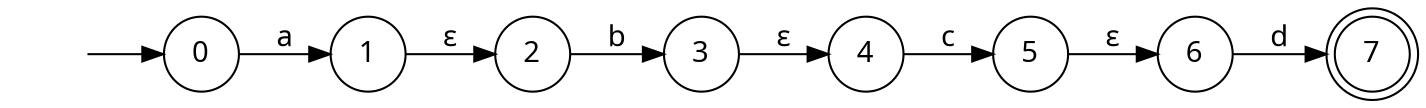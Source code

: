 digraph{
rankdir="LR";
fontname = "Microsoft YaHei";
node [shape = circle, fontname = "Microsoft YaHei"];
edge [fontname = "Microsoft YaHei"];
-1[style=invis];
7 [ shape = doublecircle ];
-1 -> 0;
6 -> 7[ label = "d" ];
5 -> 6[ label = <&epsilon;> ];
4 -> 5[ label = "c" ];
3 -> 4[ label = <&epsilon;> ];
2 -> 3[ label = "b" ];
1 -> 2[ label = <&epsilon;> ];
0 -> 1[ label = "a" ];
}